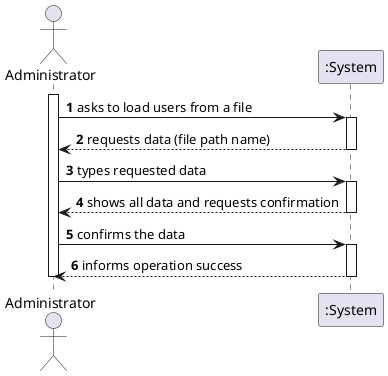 @startuml
autonumber
actor "Administrator" as ADMIN

activate ADMIN
ADMIN -> ":System" : asks to load users from a file
activate ":System"
":System" --> ADMIN : requests data (file path name)
deactivate ":System"

ADMIN -> ":System" : types requested data
activate ":System"
":System" --> ADMIN : shows all data and requests confirmation
deactivate ":System"

ADMIN -> ":System" : confirms the data
activate ":System"
":System" --> ADMIN : informs operation success
deactivate ":System"

deactivate ADMIN

@enduml